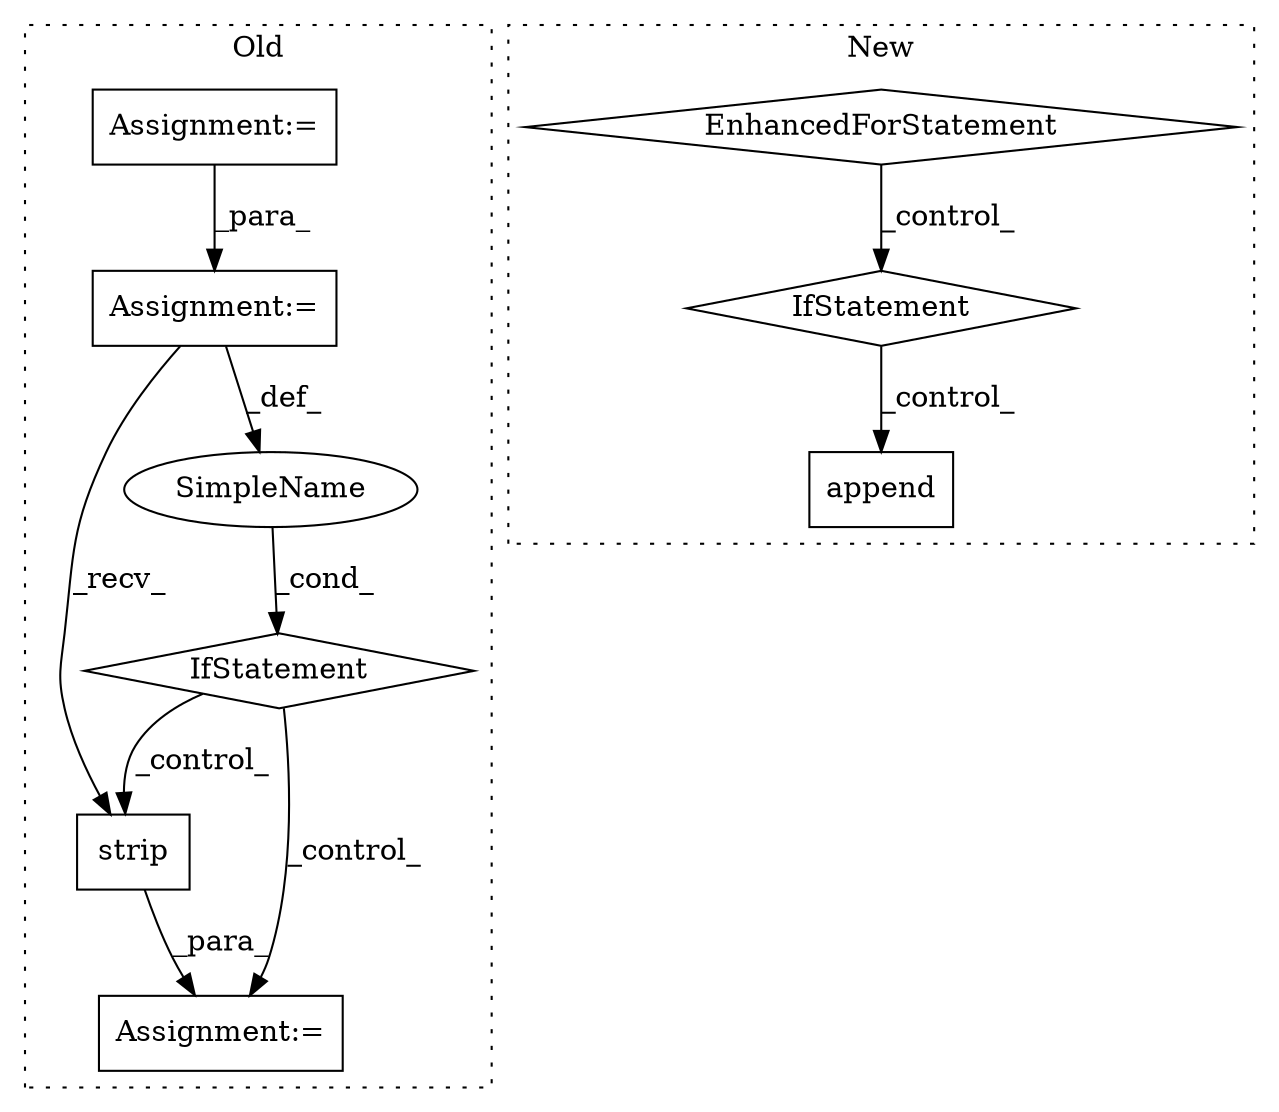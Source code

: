 digraph G {
subgraph cluster0 {
1 [label="strip" a="32" s="2881" l="7" shape="box"];
3 [label="Assignment:=" a="7" s="2875" l="1" shape="box"];
5 [label="IfStatement" a="25" s="2837,2853" l="4,2" shape="diamond"];
6 [label="SimpleName" a="42" s="" l="" shape="ellipse"];
8 [label="Assignment:=" a="7" s="2728" l="1" shape="box"];
9 [label="Assignment:=" a="7" s="2741,2821" l="65,2" shape="box"];
label = "Old";
style="dotted";
}
subgraph cluster1 {
2 [label="append" a="32" s="3150,3300" l="26,-5" shape="box"];
4 [label="IfStatement" a="25" s="2758,2777" l="4,2" shape="diamond"];
7 [label="EnhancedForStatement" a="70" s="2647,2744" l="61,2" shape="diamond"];
label = "New";
style="dotted";
}
1 -> 3 [label="_para_"];
4 -> 2 [label="_control_"];
5 -> 1 [label="_control_"];
5 -> 3 [label="_control_"];
6 -> 5 [label="_cond_"];
7 -> 4 [label="_control_"];
8 -> 9 [label="_para_"];
9 -> 1 [label="_recv_"];
9 -> 6 [label="_def_"];
}